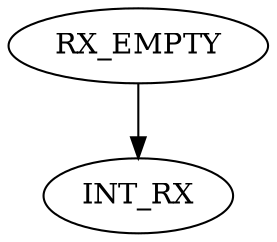 strict digraph "" {
	RX_EMPTY	 [complexity=2,
		importance=0.0820405182908,
		rank=0.0410202591454];
	INT_RX	 [complexity=0,
		importance=0.0492243372439,
		rank=0.0];
	RX_EMPTY -> INT_RX;
}
